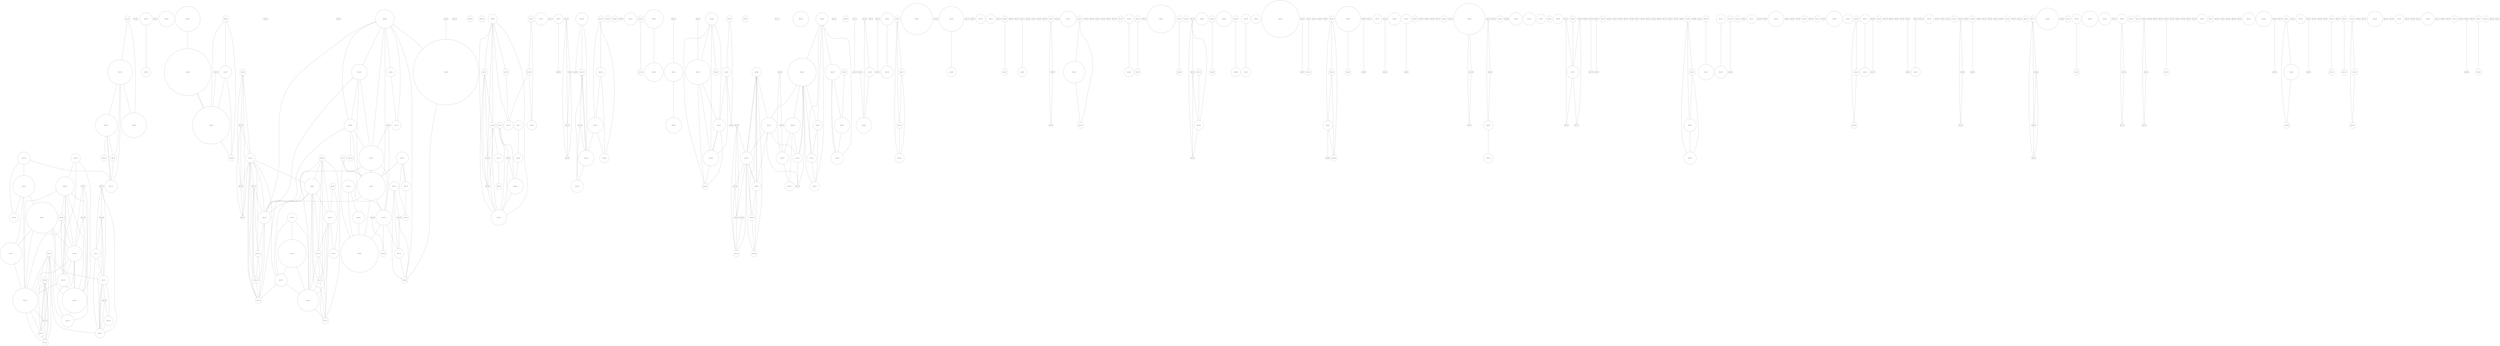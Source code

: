 graph {
  officer_7563[width=4, height=4];
  officer_7563 -- officer_5033;
  officer_7563 -- officer_5072;

  officer_5072[width=7, height=7];
  officer_5072 -- officer_5033;

  officer_5033[width=3, height=3];

  officer_5598[width=1, height=1];

  officer_7593[width=4, height=4];
  officer_7593 -- officer_5096;

  officer_5096[width=3, height=3];

  officer_4727[width=1, height=1];

  officer_7694[width=2, height=2];
  officer_7694 -- officer_5966;
  officer_7694 -- officer_7679;

  officer_7679[width=8, height=8];
  officer_7679 -- officer_5966;

  officer_5966[width=8, height=8];

  officer_4844[width=5, height=5];

  officer_5236[width=8, height=8];
  officer_5236 -- officer_6365;

  officer_6365[width=15, height=15];

  officer_6276[width=12, height=12];

  officer_4265[width=1, height=1];

  officer_5002[width=1, height=1];


  officer_7408[width=2, height=2];

  officer_6739[width=1, height=1];

  officer_8324[width=2, height=2];

  officer_6365 -- officer_6276;


  officer_4814[width=2, height=2];

  officer_6827[width=12, height=12];

  officer_7527[width=2, height=2];
  officer_7527 -- officer_4760;
  officer_7527 -- officer_6833;
  officer_7527 -- officer_7465;

  officer_7465[width=1, height=1];
  officer_7465 -- officer_4760;
  officer_7465 -- officer_6833;

  officer_6833[width=5, height=5];
  officer_6833 -- officer_4760;

  officer_4760[width=5, height=5];

  officer_7785[width=3, height=3];

  officer_5011[width=4, height=4];

  officer_7575[width=1, height=1];

  officer_5678[width=3, height=3];
  officer_5678 -- officer_6823;

  officer_6823[width=1, height=1];

  officer_5310[width=1, height=1];
  officer_5310 -- officer_5081;
  officer_5310 -- officer_5412;
  officer_5310 -- officer_6970;

  officer_6970[width=1, height=1];
  officer_6970 -- officer_5081;
  officer_6970 -- officer_5412;

  officer_5412[width=1, height=1];
  officer_5412 -- officer_5081;

  officer_5081[width=1, height=1];

  officer_7496[width=4, height=4];
  officer_7496 -- officer_7492;

  officer_7492[width=1, height=1];

  officer_7499[width=21, height=21];

  officer_6078[width=2, height=2];

  officer_5689[width=2, height=2];

  officer_6268[width=1, height=1];

  officer_7627[width=4, height=4];

  officer_6810[width=2, height=2];
  officer_6810 -- officer_5928;
  officer_6810 -- officer_6276;
  officer_6810 -- officer_7759;

  officer_7759[width=4, height=4];
  officer_7759 -- officer_5928;
  officer_7759 -- officer_6276;

  officer_6276 -- officer_5928;

  officer_5928[width=2, height=2];

  officer_8332[width=2, height=2];
  officer_8332 -- officer_7579;

  officer_7579[width=3, height=3];

  officer_5740[width=2, height=2];
  officer_5740 -- officer_4326;

  officer_4326[width=2, height=2];

  officer_7592[width=6, height=6];

  officer_6076[width=5, height=5];

  officer_5072 -- officer_7652;
  officer_5072 -- officer_7774;
  officer_5072 -- officer_8315;

  officer_8315[width=10, height=10];
  officer_8315 -- officer_7652;
  officer_8315 -- officer_7774;

  officer_7774[width=7, height=7];
  officer_7774 -- officer_7652;

  officer_7652[width=8, height=8];

  officer_6320[width=1, height=1];
  officer_6320 -- officer_7446;

  officer_7446[width=8, height=8];

  officer_5134[width=2, height=2];

  officer_6365 -- officer_6276;


  officer_4916[width=2, height=2];

  officer_7672[width=7, height=7];
  officer_7672 -- officer_7654;

  officer_7654[width=2, height=2];

  officer_7729[width=1, height=1];

  officer_8302[width=6, height=6];
  officer_8302 -- officer_7576;

  officer_7576[width=4, height=4];

  officer_4325[width=5, height=5];

  officer_8327[width=1, height=1];
  officer_8327 -- officer_7469;
  officer_8327 -- officer_7502;
  officer_8327 -- officer_7746;
  officer_8327 -- officer_7791;

  officer_7791[width=4, height=4];
  officer_7791 -- officer_7469;
  officer_7791 -- officer_7502;
  officer_7791 -- officer_7746;

  officer_7746[width=1, height=1];
  officer_7746 -- officer_7469;
  officer_7746 -- officer_7502;

  officer_7502[width=1, height=1];
  officer_7502 -- officer_7469;

  officer_7469[width=2, height=2];

  officer_6246[width=1, height=1];

  officer_6686[width=2, height=2];

  officer_7571[width=1, height=1];
  officer_7571 -- officer_7451;

  officer_7451[width=1, height=1];


  officer_7424[width=1, height=1];
  officer_7424 -- officer_6336;

  officer_6336[width=5, height=5];

  officer_5178[width=1, height=1];

  officer_7564[width=1, height=1];
  officer_7564 -- officer_7515;

  officer_7515[width=1, height=1];

  officer_6793[width=2, height=2];
  officer_6793 -- officer_7472;
  officer_6793 -- officer_6876;
  officer_6793 -- officer_7601;
  officer_6793 -- officer_5716;

  officer_5716[width=1, height=1];
  officer_5716 -- officer_7472;
  officer_5716 -- officer_6876;
  officer_5716 -- officer_7601;

  officer_7601[width=3, height=3];
  officer_7601 -- officer_7472;
  officer_7601 -- officer_6876;

  officer_6876[width=1, height=1];
  officer_6876 -- officer_7472;

  officer_7472[width=1, height=1];

  officer_7720[width=8, height=8];
  officer_7720 -- officer_7701;

  officer_7701[width=9, height=9];

  officer_8345[width=4, height=4];
  officer_8345 -- officer_7525;

  officer_7525[width=4, height=4];

  officer_5501[width=2, height=2];
  officer_5501 -- officer_6908;
  officer_5501 -- officer_7413;
  officer_5501 -- officer_8317;

  officer_8317[width=2, height=2];
  officer_8317 -- officer_6908;
  officer_8317 -- officer_7413;

  officer_7413[width=2, height=2];
  officer_7413 -- officer_6908;

  officer_6908[width=3, height=3];

  officer_6227[width=10, height=10];

  officer_7489[width=2, height=2];
  officer_7489 -- officer_7580;
  officer_7489 -- officer_6070;
  officer_7489 -- officer_6412;

  officer_6412[width=1, height=1];
  officer_6412 -- officer_7580;
  officer_6412 -- officer_6070;

  officer_6070[width=5, height=5];
  officer_6070 -- officer_7580;

  officer_7580[width=4, height=4];

  officer_7658[width=1, height=1];

  officer_7455[width=8, height=8];

  officer_7753[width=1, height=1];

  officer_5847[width=1, height=1];

  officer_7691[width=3, height=3];

  officer_6752[width=3, height=3];

  officer_7314[width=1, height=1];

  officer_8338[width=2, height=2];
  officer_8338 -- officer_7607;

  officer_7607[width=2, height=2];

  officer_7606[width=1, height=1];

  officer_5517[width=1, height=1];

  officer_8303[width=2, height=2];
  officer_8303 -- officer_7785;
  officer_8303 -- officer_7795;

  officer_7795[width=4, height=4];
  officer_7795 -- officer_7785;


  officer_7455 -- officer_5884;

  officer_5884[width=3, height=3];

  officer_7672 -- officer_7755;

  officer_7755[width=4, height=4];

  officer_7711[width=1, height=1];
  officer_7711 -- officer_6824;

  officer_6824[width=3, height=3];

  officer_7723[width=3, height=3];
  officer_7723 -- officer_7452;
  officer_7723 -- officer_7474;
  officer_7723 -- officer_7719;

  officer_7719[width=9, height=9];
  officer_7719 -- officer_7452;
  officer_7719 -- officer_7474;

  officer_7474[width=4, height=4];
  officer_7474 -- officer_7452;

  officer_7452[width=7, height=7];

  officer_6023[width=1, height=1];

  officer_4452[width=1, height=1];

  officer_4835[width=1, height=1];

  officer_7620[width=1, height=1];

  officer_7591[width=2, height=2];
  officer_7591 -- officer_7482;
  officer_7591 -- officer_7556;

  officer_7556[width=1, height=1];
  officer_7556 -- officer_7482;

  officer_7482[width=1, height=1];

  officer_5249[width=1, height=1];

  officer_7714[width=5, height=5];


  officer_7737[width=3, height=3];
  officer_7737 -- officer_8351;

  officer_8351[width=3, height=3];

  officer_5183[width=7, height=7];

  officer_7756[width=3, height=3];
  officer_7756 -- officer_5932;
  officer_7756 -- officer_7464;
  officer_7756 -- officer_7553;

  officer_7553[width=1, height=1];
  officer_7553 -- officer_5932;
  officer_7553 -- officer_7464;

  officer_7464[width=3, height=3];
  officer_7464 -- officer_5932;

  officer_5932[width=2, height=2];

  officer_6414[width=1, height=1];

  officer_5060[width=1, height=1];

  officer_6108[width=1, height=1];

  officer_7436[width=6, height=6];

  officer_2954[width=1, height=1];

  officer_6055[width=5, height=5];
  officer_6055 -- officer_7646;
  officer_6055 -- officer_7708;

  officer_7708[width=4, height=4];
  officer_7708 -- officer_7646;

  officer_7646[width=3, height=3];

  officer_5983[width=4, height=4];
  officer_5983 -- officer_7453;
  officer_5983 -- officer_7617;
  officer_5983 -- officer_7656;
  officer_5983 -- officer_6162;

  officer_6162[width=9, height=9];
  officer_6162 -- officer_7453;
  officer_6162 -- officer_7617;
  officer_6162 -- officer_7656;

  officer_7656[width=3, height=3];
  officer_7656 -- officer_7453;
  officer_7656 -- officer_7617;

  officer_7617[width=3, height=3];
  officer_7617 -- officer_7453;

  officer_7453[width=3, height=3];

  officer_6237[width=1, height=1];

  officer_7659[width=1, height=1];



  officer_7549[width=2, height=2];

  officer_8352[width=1, height=1];
  officer_8352 -- officer_7469;



  officer_7601 -- officer_7316;
  officer_7601 -- officer_7474;
  officer_7601 -- officer_8364;

  officer_8364[width=5, height=5];
  officer_8364 -- officer_7316;
  officer_8364 -- officer_7474;

  officer_7474 -- officer_7316;

  officer_7316[width=2, height=2];

  officer_5742[width=3, height=3];
  officer_5742 -- officer_5925;

  officer_5925[width=3, height=3];

  officer_7519[width=1, height=1];
  officer_7519 -- officer_7716;
  officer_7519 -- officer_7722;
  officer_7519 -- officer_7725;
  officer_7519 -- officer_6194;

  officer_6194[width=1, height=1];
  officer_6194 -- officer_7716;
  officer_6194 -- officer_7722;
  officer_6194 -- officer_7725;

  officer_7725[width=3, height=3];
  officer_7725 -- officer_7716;
  officer_7725 -- officer_7722;

  officer_7722[width=3, height=3];
  officer_7722 -- officer_7716;

  officer_7716[width=3, height=3];


  officer_7682[width=2, height=2];
  officer_7682 -- officer_7585;

  officer_7585[width=2, height=2];

  officer_6274[width=1, height=1];

  officer_5151[width=9, height=9];

  officer_6709[width=2, height=2];
  officer_6709 -- officer_5893;

  officer_5893[width=2, height=2];

  officer_4617[width=2, height=2];

  officer_7544[width=2, height=2];
  officer_7544 -- officer_6339;

  officer_6339[width=3, height=3];

  officer_7533[width=1, height=1];
  officer_7533 -- officer_6770;
  officer_7533 -- officer_6339;
  officer_7533 -- officer_6917;

  officer_6917[width=1, height=1];
  officer_6917 -- officer_6770;
  officer_6917 -- officer_6339;

  officer_6339 -- officer_6770;

  officer_6770[width=1, height=1];

  officer_6944[width=4, height=4];

  officer_6165[width=2, height=2];
  officer_6165 -- officer_5696;

  officer_5696[width=2, height=2];

  officer_4839[width=5, height=5];

  officer_6985[width=3, height=3];


  officer_8392[width=2, height=2];
  officer_8392 -- officer_7547;
  officer_8392 -- officer_7452;
  officer_8392 -- officer_7782;
  officer_8392 -- officer_7792;
  officer_8392 -- officer_7795;
  officer_8392 -- officer_8364;

  officer_8364 -- officer_7547;
  officer_8364 -- officer_7452;
  officer_8364 -- officer_7782;
  officer_8364 -- officer_7792;
  officer_8364 -- officer_7795;

  officer_7795 -- officer_7547;
  officer_7795 -- officer_7452;
  officer_7795 -- officer_7782;
  officer_7795 -- officer_7792;

  officer_7792[width=2, height=2];
  officer_7792 -- officer_7547;
  officer_7792 -- officer_7452;
  officer_7792 -- officer_7782;

  officer_7782[width=2, height=2];
  officer_7782 -- officer_7547;
  officer_7782 -- officer_7452;

  officer_7452 -- officer_7547;

  officer_7547[width=2, height=2];

  officer_7498[width=3, height=3];
  officer_7498 -- officer_5110;

  officer_5110[width=3, height=3];

  officer_6358[width=3, height=3];

  officer_6724[width=1, height=1];
  officer_6724 -- officer_6276;


  officer_6613[width=12, height=12];


  officer_7638[width=1, height=1];
  officer_7638 -- officer_7622;

  officer_7622[width=1, height=1];


  officer_5445[width=1, height=1];
  officer_5445 -- officer_7499;


  officer_6273[width=1, height=1];
  officer_6273 -- officer_6215;

  officer_6215[width=2, height=2];


  officer_5226[width=1, height=1];

  officer_5261[width=1, height=1];

  officer_6854[width=1, height=1];

  officer_6413[width=3, height=3];
  officer_6413 -- officer_6655;

  officer_6655[width=1, height=1];


  officer_6935[width=8, height=8];

  officer_6228[width=1, height=1];
  officer_6228 -- officer_6957;

  officer_6957[width=1, height=1];


  officer_5107[width=1, height=1];


  officer_7784[width=3, height=3];

  officer_5921[width=1, height=1];
  officer_5921 -- officer_6146;

  officer_6146[width=1, height=1];

  officer_6874[width=4, height=4];

  officer_6971[width=3, height=3];
  officer_6971 -- officer_6221;

  officer_6221[width=1, height=1];

  officer_7574[width=5, height=5];
  officer_7574 -- officer_7464;



  officer_6887[width=2, height=2];

  officer_4703[width=1, height=1];

  officer_6844[width=1, height=1];

  officer_5469[width=1, height=1];

  officer_7657[width=1, height=1];

  officer_R023[width=2, height=2];

  officer_5708[width=1, height=1];

  officer_6643[width=10, height=10];

  officer_6026[width=3, height=3];

  officer_7778[width=1, height=1];



  officer_6643 -- officer_6675;
  officer_6643 -- officer_5956;

  officer_5956[width=1, height=1];
  officer_5956 -- officer_6675;

  officer_6675[width=1, height=1];


  officer_6152[width=2, height=2];

  officer_7770[width=3, height=3];
  officer_7770 -- officer_6791;

  officer_6791[width=2, height=2];

  officer_6958[width=1, height=1];

  officer_5184[width=4, height=4];

  officer_7726[width=4, height=4];

  officer_8329[width=3, height=3];
  officer_8329 -- officer_6678;
  officer_8329 -- officer_7791;
  officer_8329 -- officer_7797;

  officer_7797[width=5, height=5];
  officer_7797 -- officer_6678;
  officer_7797 -- officer_7791;

  officer_7791 -- officer_6678;

  officer_6678[width=3, height=3];

  officer_5983 -- officer_4621;
  officer_5983 -- officer_5856;

  officer_5856[width=5, height=5];
  officer_5856 -- officer_4621;

  officer_4621[width=4, height=4];

  officer_6088[width=2, height=2];
  officer_6088 -- officer_5191;

  officer_5191[width=5, height=5];


  officer_8329 -- officer_6900;
  officer_8329 -- officer_4559;
  officer_8329 -- officer_6678;
  officer_8329 -- officer_7791;

  officer_7791 -- officer_6900;
  officer_7791 -- officer_4559;
  officer_7791 -- officer_6678;

  officer_6678 -- officer_6900;
  officer_6678 -- officer_4559;

  officer_4559[width=2, height=2];
  officer_4559 -- officer_6900;

  officer_6900[width=2, height=2];

  officer_6162 -- officer_7427;
  officer_6162 -- officer_7749;
  officer_6162 -- officer_7797;

  officer_7797 -- officer_7427;
  officer_7797 -- officer_7749;

  officer_7749[width=3, height=3];
  officer_7749 -- officer_7427;

  officer_7427[width=1, height=1];

  officer_6875[width=3, height=3];

  officer_7722 -- officer_7716;
  officer_7722 -- officer_7448;
  officer_7722 -- officer_7569;

  officer_7569[width=1, height=1];
  officer_7569 -- officer_7716;
  officer_7569 -- officer_7448;

  officer_7448[width=3, height=3];
  officer_7448 -- officer_7716;


  officer_5912[width=2, height=2];

  officer_5264[width=3, height=3];

  officer_5892[width=1, height=1];
  officer_5892 -- officer_6336;
  officer_5892 -- officer_7629;

  officer_7629[width=3, height=3];
  officer_7629 -- officer_6336;



  officer_6627[width=2, height=2];
  officer_6627 -- officer_6308;
  officer_6627 -- officer_6413;
  officer_6627 -- officer_6316;

  officer_6316[width=2, height=2];
  officer_6316 -- officer_6308;
  officer_6316 -- officer_6413;

  officer_6413 -- officer_6308;

  officer_6308[width=2, height=2];

  officer_7739[width=1, height=1];
  officer_7739 -- officer_5160;
  officer_7739 -- officer_7721;

  officer_7721[width=4, height=4];
  officer_7721 -- officer_5160;

  officer_5160[width=1, height=1];

  officer_5934[width=1, height=1];

  officer_7605[width=1, height=1];
  officer_7605 -- officer_7578;

  officer_7578[width=1, height=1];

  officer_7697[width=1, height=1];
  officer_7697 -- officer_7675;

  officer_7675[width=1, height=1];


  officer_5856 -- officer_4621;
  officer_5856 -- officer_5191;

  officer_5191 -- officer_4621;



  officer_4784[width=2, height=2];

  officer_6355[width=1, height=1];

  officer_5302[width=1, height=1];

  officer_5664[width=1, height=1];

  officer_5358[width=1, height=1];

  officer_7698[width=1, height=1];

  officer_5774[width=1, height=1];


  officer_4324[width=1, height=1];

  officer_5242[width=1, height=1];

  officer_5233[width=1, height=1];


  officer_6392[width=1, height=1];

  officer_5176[width=1, height=1];

  officer_6671[width=1, height=1];


  officer_6746[width=1, height=1];

  officer_5852[width=1, height=1];

  officer_5999[width=2, height=2];
  officer_5999 -- officer_7630;
  officer_5999 -- officer_8348;
  officer_5999 -- officer_5741;

  officer_5741[width=2, height=2];
  officer_5741 -- officer_7630;
  officer_5741 -- officer_8348;

  officer_8348[width=4, height=4];
  officer_8348 -- officer_7630;

  officer_7630[width=4, height=4];

  officer_8328[width=4, height=4];
  officer_8328 -- officer_7763;

  officer_7763[width=2, height=2];



  officer_6880[width=1, height=1];

  officer_7039[width=3, height=3];

  officer_7541[width=2, height=2];
  officer_7541 -- officer_7039;
  officer_7541 -- officer_8332;

  officer_8332 -- officer_7039;


  officer_4313[width=1, height=1];


  officer_8420[width=2, height=2];
  officer_8420 -- officer_7582;

  officer_7582[width=5, height=5];

  officer_7509[width=4, height=4];

  officer_8300[width=2, height=2];

  officer_7428[width=2, height=2];

  officer_6040[width=2, height=2];

  officer_6690[width=6, height=6];
  officer_6690 -- officer_5932;
  officer_6690 -- officer_7499;

  officer_7499 -- officer_5932;


  officer_6721[width=1, height=1];

  officer_6903[width=1, height=1];
  officer_6903 -- officer_6788;

  officer_6788[width=2, height=2];

  officer_7715[width=2, height=2];
  officer_7715 -- officer_6827;
  officer_7715 -- officer_7574;
  officer_7715 -- officer_7701;

  officer_7701 -- officer_6827;
  officer_7701 -- officer_7574;

  officer_7574 -- officer_6827;


  officer_4767[width=3, height=3];

  officer_5947[width=1, height=1];

  officer_5834[width=1, height=1];


  officer_6726[width=5, height=5];




  officer_6112[width=1, height=1];


  officer_R022[width=1, height=1];

  officer_5987[width=1, height=1];

  officer_6935 -- officer_6081;

  officer_6081[width=2, height=2];


  officer_6090[width=5, height=5];

  officer_8312[width=2, height=2];



  officer_4708[width=1, height=1];


  officer_7291[width=2, height=2];

  officer_7463[width=4, height=4];
  officer_7463 -- officer_6827;
  officer_7463 -- officer_8318;

  officer_8318[width=4, height=4];
  officer_8318 -- officer_6827;


  officer_4877[width=1, height=1];


  officer_5655[width=5, height=5];

  officer_6239[width=3, height=3];

  officer_6706[width=3, height=3];
  officer_6706 -- officer_4760;
  officer_6706 -- officer_5980;
  officer_6706 -- officer_7653;
  officer_6706 -- officer_8395;
  officer_6706 -- officer_5971;

  officer_5971[width=2, height=2];
  officer_5971 -- officer_4760;
  officer_5971 -- officer_5980;
  officer_5971 -- officer_7653;
  officer_5971 -- officer_8395;

  officer_8395[width=2, height=2];
  officer_8395 -- officer_4760;
  officer_8395 -- officer_5980;
  officer_8395 -- officer_7653;

  officer_7653[width=1, height=1];
  officer_7653 -- officer_4760;
  officer_7653 -- officer_5980;

  officer_5980[width=1, height=1];
  officer_5980 -- officer_4760;



  officer_8432[width=2, height=2];
  officer_8432 -- officer_8314;
  officer_8432 -- officer_8353;

  officer_8353[width=2, height=2];
  officer_8353 -- officer_8314;

  officer_8314[width=2, height=2];

  officer_6744[width=3, height=3];
  officer_6744 -- officer_6293;

  officer_6293[width=3, height=3];

  officer_8369[width=4, height=4];
  officer_8369 -- officer_6978;
  officer_8369 -- officer_6090;
  officer_8369 -- officer_6275;
  officer_8369 -- officer_7446;

  officer_7446 -- officer_6978;
  officer_7446 -- officer_6090;
  officer_7446 -- officer_6275;

  officer_6275[width=4, height=4];
  officer_6275 -- officer_6978;
  officer_6275 -- officer_6090;

  officer_6090 -- officer_6978;

  officer_6978[width=2, height=2];

  officer_8360[width=1, height=1];
  officer_8360 -- officer_7735;

  officer_7735[width=1, height=1];

  officer_5836[width=2, height=2];
  officer_5836 -- officer_7412;
  officer_5836 -- officer_7520;

  officer_7520[width=2, height=2];
  officer_7520 -- officer_7412;

  officer_7412[width=2, height=2];

  officer_6136[width=2, height=2];

  officer_6162 -- officer_7749;
  officer_6162 -- officer_6055;

  officer_6055 -- officer_7749;


  officer_7794[width=1, height=1];


  officer_8375[width=1, height=1];

  officer_7601 -- officer_7316;
  officer_7601 -- officer_7408;
  officer_7601 -- officer_7581;
  officer_7601 -- officer_7661;
  officer_7601 -- officer_7777;

  officer_7777[width=1, height=1];
  officer_7777 -- officer_7316;
  officer_7777 -- officer_7408;
  officer_7777 -- officer_7581;
  officer_7777 -- officer_7661;

  officer_7661[width=4, height=4];
  officer_7661 -- officer_7316;
  officer_7661 -- officer_7408;
  officer_7661 -- officer_7581;

  officer_7581[width=2, height=2];
  officer_7581 -- officer_7316;
  officer_7581 -- officer_7408;

  officer_7408 -- officer_7316;


  officer_7720 -- officer_7701;


  officer_6963[width=3, height=3];
  officer_6963 -- officer_6090;
  officer_6963 -- officer_6275;

  officer_6275 -- officer_6090;


  officer_8365[width=1, height=1];


  officer_7674[width=3, height=3];
  officer_7674 -- officer_7509;



  officer_4991[width=1, height=1];

  officer_6715[width=1, height=1];
  officer_6715 -- officer_6621;

  officer_6621[width=1, height=1];

  officer_7461[width=1, height=1];
  officer_7461 -- officer_7445;

  officer_7445[width=3, height=3];

  officer_7761[width=4, height=4];
  officer_7761 -- officer_7758;

  officer_7758[width=3, height=3];

  officer_8431[width=1, height=1];
  officer_8431 -- officer_7574;
  officer_8431 -- officer_7720;

  officer_7720 -- officer_7574;


  officer_5135[width=1, height=1];

  officer_5626[width=3, height=3];

  officer_8397[width=1, height=1];

  officer_5837[width=1, height=1];

  officer_7140[width=1, height=1];

  officer_4331[width=2, height=2];

  officer_8362[width=1, height=1];
  officer_8362 -- officer_6798;
  officer_8362 -- officer_6910;

  officer_6910[width=1, height=1];
  officer_6910 -- officer_6798;

  officer_6798[width=1, height=1];

  officer_7548[width=5, height=5];
  officer_7548 -- officer_6070;


  officer_7570[width=2, height=2];
  officer_7570 -- officer_7412;
  officer_7570 -- officer_7520;
  officer_7570 -- officer_7522;
  officer_7570 -- officer_7652;
  officer_7570 -- officer_5836;

  officer_5836 -- officer_7412;
  officer_5836 -- officer_7520;
  officer_5836 -- officer_7522;
  officer_5836 -- officer_7652;

  officer_7652 -- officer_7412;
  officer_7652 -- officer_7520;
  officer_7652 -- officer_7522;

  officer_7522[width=1, height=1];
  officer_7522 -- officer_7412;
  officer_7522 -- officer_7520;

  officer_7520 -- officer_7412;



  officer_7460[width=1, height=1];


  officer_8339[width=2, height=2];
  officer_8339 -- officer_5335;

  officer_5335[width=1, height=1];

  officer_7808[width=1, height=1];

  officer_6115[width=1, height=1];

  officer_7761 -- officer_7701;


  officer_8310[width=1, height=1];
  officer_8310 -- officer_7436;


  officer_6226[width=1, height=1];
  officer_6226 -- officer_7708;
  officer_6226 -- officer_8323;

  officer_8323[width=1, height=1];
  officer_8323 -- officer_7708;


  officer_6848[width=1, height=1];

  officer_7824[width=1, height=1];


  officer_6186[width=1, height=1];

  officer_4381[width=2, height=2];

  officer_5111[width=1, height=1];

  officer_7538[width=1, height=1];

  officer_6342[width=2, height=2];



  officer_7567[width=2, height=2];
  officer_7567 -- officer_8373;
  officer_7567 -- officer_5183;

  officer_5183 -- officer_8373;

  officer_8373[width=2, height=2];

  officer_7779[width=2, height=2];
  officer_7779 -- officer_6950;
  officer_7779 -- officer_8394;
  officer_7779 -- officer_8422;

  officer_8422[width=1, height=1];
  officer_8422 -- officer_6950;
  officer_8422 -- officer_8394;

  officer_8394[width=1, height=1];
  officer_8394 -- officer_6950;

  officer_6950[width=1, height=1];

  officer_4901[width=7, height=7];

  officer_6646[width=1, height=1];


  officer_7550[width=2, height=2];

  officer_6690 -- officer_7661;
  officer_6690 -- officer_7701;
  officer_6690 -- officer_7720;
  officer_6690 -- officer_8328;
  officer_6690 -- officer_8403;

  officer_8403[width=5, height=5];
  officer_8403 -- officer_7661;
  officer_8403 -- officer_7701;
  officer_8403 -- officer_7720;
  officer_8403 -- officer_8328;

  officer_8328 -- officer_7661;
  officer_8328 -- officer_7701;
  officer_8328 -- officer_7720;

  officer_7720 -- officer_7661;
  officer_7720 -- officer_7701;

  officer_7701 -- officer_7661;


  officer_6706 -- officer_7579;
  officer_6706 -- officer_8381;

  officer_8381[width=2, height=2];
  officer_8381 -- officer_7579;


  officer_7496 -- officer_6070;
  officer_7496 -- officer_7489;

  officer_7489 -- officer_6070;



  officer_8418[width=3, height=3];

  officer_8358[width=5, height=5];


  officer_6921[width=4, height=4];

  officer_8302 -- officer_7652;
  officer_8302 -- officer_7678;
  officer_8302 -- officer_7690;
  officer_8302 -- officer_8300;

  officer_8300 -- officer_7652;
  officer_8300 -- officer_7678;
  officer_8300 -- officer_7690;

  officer_7690[width=5, height=5];
  officer_7690 -- officer_7652;
  officer_7690 -- officer_7678;

  officer_7678[width=4, height=4];
  officer_7678 -- officer_7652;


  officer_7775[width=1, height=1];

  officer_8368[width=3, height=3];



  officer_4492[width=2, height=2];

  officer_5523[width=2, height=2];

  officer_8363[width=1, height=1];
  officer_8363 -- officer_7526;
  officer_8363 -- officer_7631;

  officer_7631[width=1, height=1];
  officer_7631 -- officer_7526;

  officer_7526[width=1, height=1];

  officer_8309[width=1, height=1];

  officer_7000[width=1, height=1];
  officer_7000 -- officer_5560;
  officer_7000 -- officer_6885;

  officer_6885[width=1, height=1];
  officer_6885 -- officer_5560;

  officer_5560[width=3, height=3];


  officer_7761 -- officer_5804;
  officer_7761 -- officer_7758;

  officer_7758 -- officer_5804;

  officer_5804[width=2, height=2];

  officer_6690 -- officer_7776;
  officer_6690 -- officer_8415;

  officer_8415[width=3, height=3];
  officer_8415 -- officer_7776;

  officer_7776[width=3, height=3];

  officer_7642[width=1, height=1];


  officer_7667[width=6, height=6];
  officer_7667 -- officer_7592;



  officer_7428 -- officer_5065;

  officer_5065[width=1, height=1];

  officer_6740[width=1, height=1];

  officer_7942[width=1, height=1];
  officer_7942 -- officer_7823;

  officer_7823[width=2, height=2];

  officer_6180[width=2, height=2];
  officer_6180 -- officer_6296;
  officer_6180 -- officer_7548;
  officer_6180 -- officer_7660;

  officer_7660[width=3, height=3];
  officer_7660 -- officer_6296;
  officer_7660 -- officer_7548;

  officer_7548 -- officer_6296;

  officer_6296[width=3, height=3];

  officer_7676[width=1, height=1];

  officer_8356[width=1, height=1];



  officer_5368[width=1, height=1];

  officer_5781[width=1, height=1];

  officer_5134 -- officer_5561;
  officer_5134 -- officer_6963;

  officer_6963 -- officer_5561;

  officer_5561[width=1, height=1];

  officer_7574 -- officer_6788;


  officer_5494[width=1, height=1];

  officer_7640[width=2, height=2];


  officer_5872[width=3, height=3];

  officer_6747[width=2, height=2];



  officer_7684[width=1, height=1];

  officer_4892[width=1, height=1];

  officer_6942[width=1, height=1];

  officer_5669[width=1, height=1];


  officer_5156[width=1, height=1];

  officer_8379[width=4, height=4];

  officer_8315 -- officer_7576;
  officer_8315 -- officer_7634;
  officer_8315 -- officer_7690;

  officer_7690 -- officer_7576;
  officer_7690 -- officer_7634;

  officer_7634[width=8, height=8];
  officer_7634 -- officer_7576;


  officer_8346[width=5, height=5];

  officer_4193[width=3, height=3];
  officer_4193 -- officer_7634;
  officer_4193 -- officer_7678;
  officer_4193 -- officer_8302;

  officer_8302 -- officer_7634;
  officer_8302 -- officer_7678;

  officer_7678 -- officer_7634;


  officer_8380[width=1, height=1];
  officer_8380 -- officer_7500;

  officer_7500[width=1, height=1];

  officer_7345[width=1, height=1];


  officer_5560 -- officer_6026;




  officer_5131[width=2, height=2];
  officer_5131 -- officer_6893;
  officer_5131 -- officer_6789;

  officer_6789[width=5, height=5];
  officer_6789 -- officer_6893;

  officer_6893[width=2, height=2];


  officer_7752[width=1, height=1];

  officer_6156[width=3, height=3];

  officer_7651[width=1, height=1];
  officer_7651 -- officer_5452;

  officer_5452[width=1, height=1];

  officer_6303[width=1, height=1];


  officer_8395 -- officer_7770;



  officer_6305[width=1, height=1];

  officer_7562[width=1, height=1];

  officer_8436[width=2, height=2];
  officer_8436 -- officer_7537;

  officer_7537[width=2, height=2];

  officer_8368 -- officer_7713;
  officer_8368 -- officer_7773;

  officer_7773[width=1, height=1];
  officer_7773 -- officer_7713;

  officer_7713[width=1, height=1];


  officer_7414[width=1, height=1];

  officer_8391[width=2, height=2];
  officer_8391 -- officer_7669;

  officer_7669[width=2, height=2];

  officer_8455[width=2, height=2];
  officer_8455 -- officer_5192;
  officer_8455 -- officer_8449;

  officer_8449[width=2, height=2];
  officer_8449 -- officer_5192;

  officer_5192[width=2, height=2];

  officer_7679 -- officer_7755;
  officer_7679 -- officer_7447;
  officer_7679 -- officer_7672;

  officer_7672 -- officer_7755;
  officer_7672 -- officer_7447;

  officer_7447[width=2, height=2];
  officer_7447 -- officer_7755;


  officer_5182[width=1, height=1];


  officer_4161[width=1, height=1];
  officer_4161 -- officer_7634;
  officer_4161 -- officer_7690;
  officer_4161 -- officer_7765;

  officer_7765[width=1, height=1];
  officer_7765 -- officer_7634;
  officer_7765 -- officer_7690;

  officer_7690 -- officer_7634;




  officer_4149[width=1, height=1];


  officer_7570 -- officer_7716;
  officer_7570 -- officer_7722;

  officer_7722 -- officer_7716;


  officer_4494[width=5, height=5];

  officer_8376[width=1, height=1];

  officer_7563 -- officer_7755;


  officer_5709[width=1, height=1];

  officer_6672[width=3, height=3];

  officer_4729[width=1, height=1];


  officer_8462[width=2, height=2];
  officer_8462 -- officer_7721;


  officer_7662[width=1, height=1];

  officer_7736[width=1, height=1];

  officer_5845[width=4, height=4];

  officer_7783[width=1, height=1];

  officer_8450[width=1, height=1];

  officer_7436 -- officer_6076;



  officer_5130[width=1, height=1];

  officer_7381[width=2, height=2];

  officer_7288[width=1, height=1];

  officer_8401[width=1, height=1];
  officer_8401 -- officer_8388;

  officer_8388[width=1, height=1];

  officer_8418 -- officer_7640;


  officer_8456[width=1, height=1];
  officer_8456 -- officer_7677;
  officer_8456 -- officer_7721;

  officer_7721 -- officer_7677;

  officer_7677[width=1, height=1];

  officer_6986[width=2, height=2];
  officer_6986 -- officer_6985;


  officer_7429[width=1, height=1];

  officer_8351 -- officer_6833;



  officer_6313[width=2, height=2];
  officer_6313 -- officer_5438;

  officer_5438[width=2, height=2];

  officer_8369 -- officer_8337;

  officer_8337[width=2, height=2];

  officer_8444[width=2, height=2];

  officer_8510[width=1, height=1];

  officer_5212[width=1, height=1];

}
